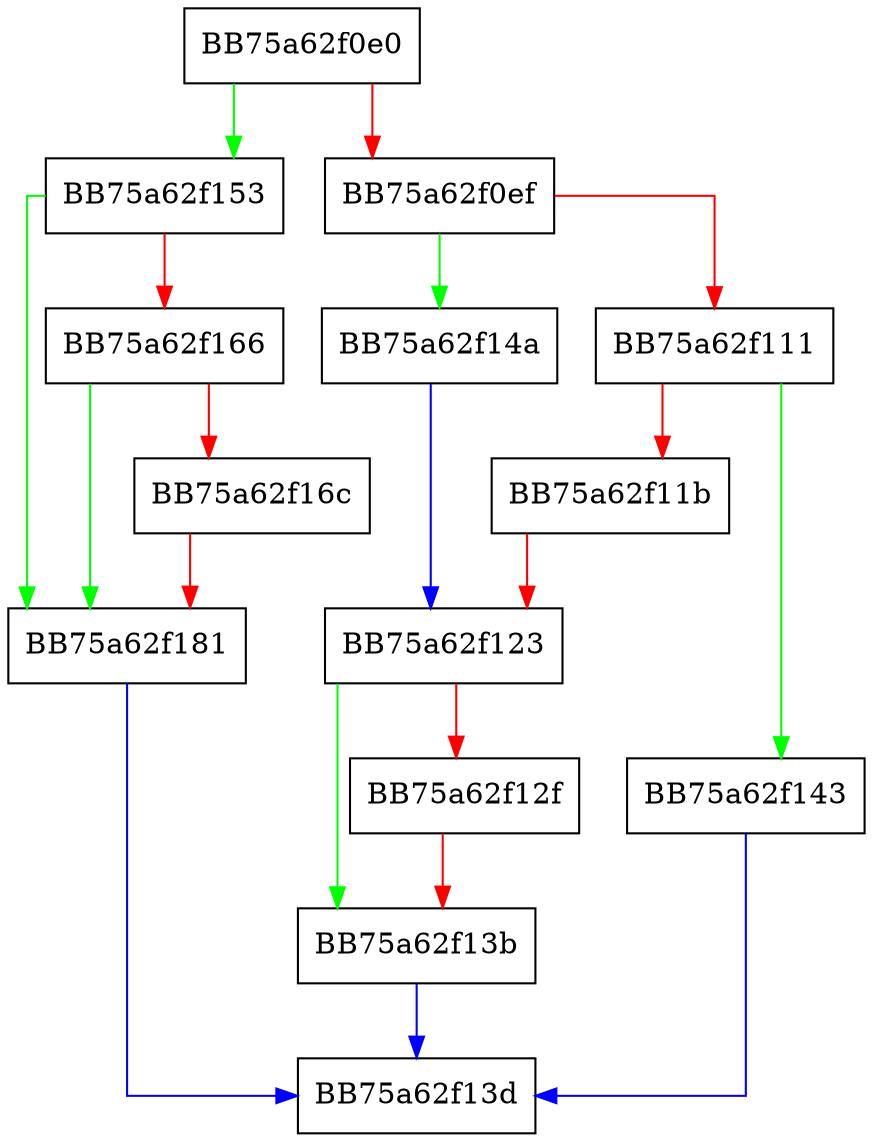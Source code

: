 digraph GetNext {
  node [shape="box"];
  graph [splines=ortho];
  BB75a62f0e0 -> BB75a62f153 [color="green"];
  BB75a62f0e0 -> BB75a62f0ef [color="red"];
  BB75a62f0ef -> BB75a62f14a [color="green"];
  BB75a62f0ef -> BB75a62f111 [color="red"];
  BB75a62f111 -> BB75a62f143 [color="green"];
  BB75a62f111 -> BB75a62f11b [color="red"];
  BB75a62f11b -> BB75a62f123 [color="red"];
  BB75a62f123 -> BB75a62f13b [color="green"];
  BB75a62f123 -> BB75a62f12f [color="red"];
  BB75a62f12f -> BB75a62f13b [color="red"];
  BB75a62f13b -> BB75a62f13d [color="blue"];
  BB75a62f143 -> BB75a62f13d [color="blue"];
  BB75a62f14a -> BB75a62f123 [color="blue"];
  BB75a62f153 -> BB75a62f181 [color="green"];
  BB75a62f153 -> BB75a62f166 [color="red"];
  BB75a62f166 -> BB75a62f181 [color="green"];
  BB75a62f166 -> BB75a62f16c [color="red"];
  BB75a62f16c -> BB75a62f181 [color="red"];
  BB75a62f181 -> BB75a62f13d [color="blue"];
}